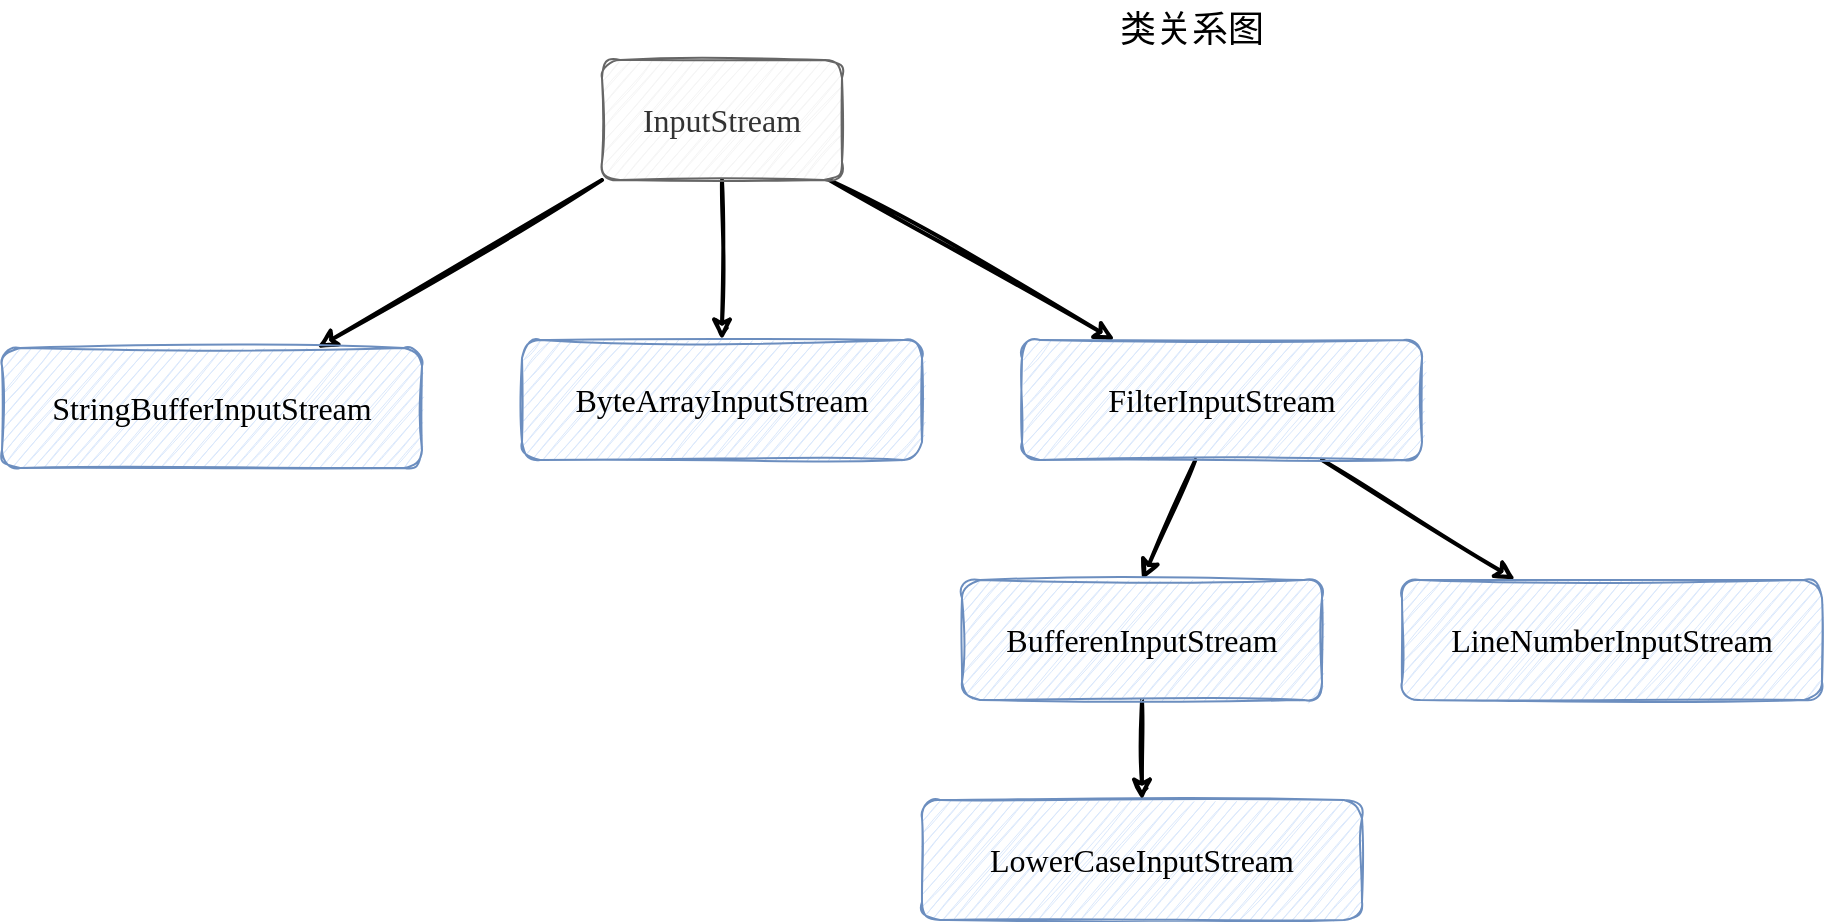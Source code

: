 <mxfile version="20.3.0" type="device"><diagram id="0GwhqxekJrT-VnxqsKM9" name="第 1 页"><mxGraphModel dx="1340" dy="968" grid="1" gridSize="10" guides="1" tooltips="1" connect="1" arrows="1" fold="1" page="1" pageScale="1" pageWidth="1169" pageHeight="827" math="0" shadow="0"><root><mxCell id="0"/><mxCell id="1" parent="0"/><mxCell id="F8iyRb3Pv0SXZNGG_vmm-3" style="rounded=0;orthogonalLoop=1;jettySize=auto;html=1;fontFamily=Comic Sans MS;fontSize=16;sketch=1;strokeWidth=2;" edge="1" parent="1" source="F8iyRb3Pv0SXZNGG_vmm-1" target="F8iyRb3Pv0SXZNGG_vmm-2"><mxGeometry relative="1" as="geometry"/></mxCell><mxCell id="F8iyRb3Pv0SXZNGG_vmm-5" style="rounded=0;sketch=1;orthogonalLoop=1;jettySize=auto;html=1;strokeWidth=2;fontFamily=Comic Sans MS;fontSize=16;" edge="1" parent="1" source="F8iyRb3Pv0SXZNGG_vmm-1" target="F8iyRb3Pv0SXZNGG_vmm-4"><mxGeometry relative="1" as="geometry"/></mxCell><mxCell id="F8iyRb3Pv0SXZNGG_vmm-58" style="edgeStyle=none;rounded=0;sketch=1;orthogonalLoop=1;jettySize=auto;html=1;exitX=0;exitY=1;exitDx=0;exitDy=0;entryX=0.75;entryY=0;entryDx=0;entryDy=0;strokeWidth=2;fontFamily=Comic Sans MS;fontSize=16;" edge="1" parent="1" source="F8iyRb3Pv0SXZNGG_vmm-1" target="F8iyRb3Pv0SXZNGG_vmm-57"><mxGeometry relative="1" as="geometry"/></mxCell><mxCell id="F8iyRb3Pv0SXZNGG_vmm-1" value="&lt;font style=&quot;font-size: 16px;&quot; face=&quot;Comic Sans MS&quot;&gt;InputStream&lt;/font&gt;" style="rounded=1;whiteSpace=wrap;html=1;sketch=1;fillColor=#f5f5f5;strokeColor=#666666;fontColor=#333333;" vertex="1" parent="1"><mxGeometry x="460" y="190" width="120" height="60" as="geometry"/></mxCell><mxCell id="F8iyRb3Pv0SXZNGG_vmm-2" value="&lt;font style=&quot;font-size: 16px;&quot; face=&quot;Comic Sans MS&quot;&gt;ByteArrayInputStream&lt;/font&gt;" style="rounded=1;whiteSpace=wrap;html=1;sketch=1;fillColor=#dae8fc;strokeColor=#6c8ebf;" vertex="1" parent="1"><mxGeometry x="420" y="330" width="200" height="60" as="geometry"/></mxCell><mxCell id="F8iyRb3Pv0SXZNGG_vmm-52" style="rounded=0;sketch=1;orthogonalLoop=1;jettySize=auto;html=1;entryX=0.5;entryY=0;entryDx=0;entryDy=0;strokeWidth=2;fontFamily=Comic Sans MS;fontSize=16;" edge="1" parent="1" source="F8iyRb3Pv0SXZNGG_vmm-4" target="F8iyRb3Pv0SXZNGG_vmm-51"><mxGeometry relative="1" as="geometry"/></mxCell><mxCell id="F8iyRb3Pv0SXZNGG_vmm-55" style="edgeStyle=none;rounded=0;sketch=1;orthogonalLoop=1;jettySize=auto;html=1;exitX=0.75;exitY=1;exitDx=0;exitDy=0;strokeWidth=2;fontFamily=Comic Sans MS;fontSize=16;" edge="1" parent="1" source="F8iyRb3Pv0SXZNGG_vmm-4" target="F8iyRb3Pv0SXZNGG_vmm-54"><mxGeometry relative="1" as="geometry"/></mxCell><mxCell id="F8iyRb3Pv0SXZNGG_vmm-4" value="&lt;font style=&quot;font-size: 16px;&quot; face=&quot;Comic Sans MS&quot;&gt;FilterInputStream&lt;/font&gt;" style="rounded=1;whiteSpace=wrap;html=1;sketch=1;fillColor=#dae8fc;strokeColor=#6c8ebf;" vertex="1" parent="1"><mxGeometry x="670" y="330" width="200" height="60" as="geometry"/></mxCell><mxCell id="F8iyRb3Pv0SXZNGG_vmm-6" value="&lt;font style=&quot;font-size: 16px;&quot; face=&quot;Comic Sans MS&quot;&gt;LowerCaseInputStream&lt;/font&gt;" style="rounded=1;whiteSpace=wrap;html=1;sketch=1;fillColor=#dae8fc;strokeColor=#6c8ebf;" vertex="1" parent="1"><mxGeometry x="620" y="560" width="220" height="60" as="geometry"/></mxCell><mxCell id="F8iyRb3Pv0SXZNGG_vmm-11" value="&lt;font style=&quot;font-size: 18px;&quot;&gt;类关系图&lt;/font&gt;" style="text;html=1;strokeColor=none;fillColor=none;align=center;verticalAlign=middle;whiteSpace=wrap;rounded=0;sketch=1;fontFamily=Comic Sans MS;fontSize=16;" vertex="1" parent="1"><mxGeometry x="715" y="160" width="80" height="30" as="geometry"/></mxCell><mxCell id="F8iyRb3Pv0SXZNGG_vmm-53" style="edgeStyle=none;rounded=0;sketch=1;orthogonalLoop=1;jettySize=auto;html=1;strokeWidth=2;fontFamily=Comic Sans MS;fontSize=16;" edge="1" parent="1" source="F8iyRb3Pv0SXZNGG_vmm-51" target="F8iyRb3Pv0SXZNGG_vmm-6"><mxGeometry relative="1" as="geometry"/></mxCell><mxCell id="F8iyRb3Pv0SXZNGG_vmm-51" value="&lt;font style=&quot;font-size: 16px;&quot; face=&quot;Comic Sans MS&quot;&gt;BufferenInputStream&lt;/font&gt;" style="rounded=1;whiteSpace=wrap;html=1;sketch=1;fillColor=#dae8fc;strokeColor=#6c8ebf;" vertex="1" parent="1"><mxGeometry x="640" y="450" width="180" height="60" as="geometry"/></mxCell><mxCell id="F8iyRb3Pv0SXZNGG_vmm-54" value="&lt;font style=&quot;font-size: 16px;&quot; face=&quot;Comic Sans MS&quot;&gt;LineNumberInputStream&lt;/font&gt;" style="rounded=1;whiteSpace=wrap;html=1;sketch=1;fillColor=#dae8fc;strokeColor=#6c8ebf;" vertex="1" parent="1"><mxGeometry x="860" y="450" width="210" height="60" as="geometry"/></mxCell><mxCell id="F8iyRb3Pv0SXZNGG_vmm-57" value="&lt;font face=&quot;Comic Sans MS&quot;&gt;&lt;span style=&quot;font-size: 16px;&quot;&gt;StringBufferInputStream&lt;/span&gt;&lt;/font&gt;" style="rounded=1;whiteSpace=wrap;html=1;sketch=1;fillColor=#dae8fc;strokeColor=#6c8ebf;" vertex="1" parent="1"><mxGeometry x="160" y="334" width="210" height="60" as="geometry"/></mxCell></root></mxGraphModel></diagram></mxfile>